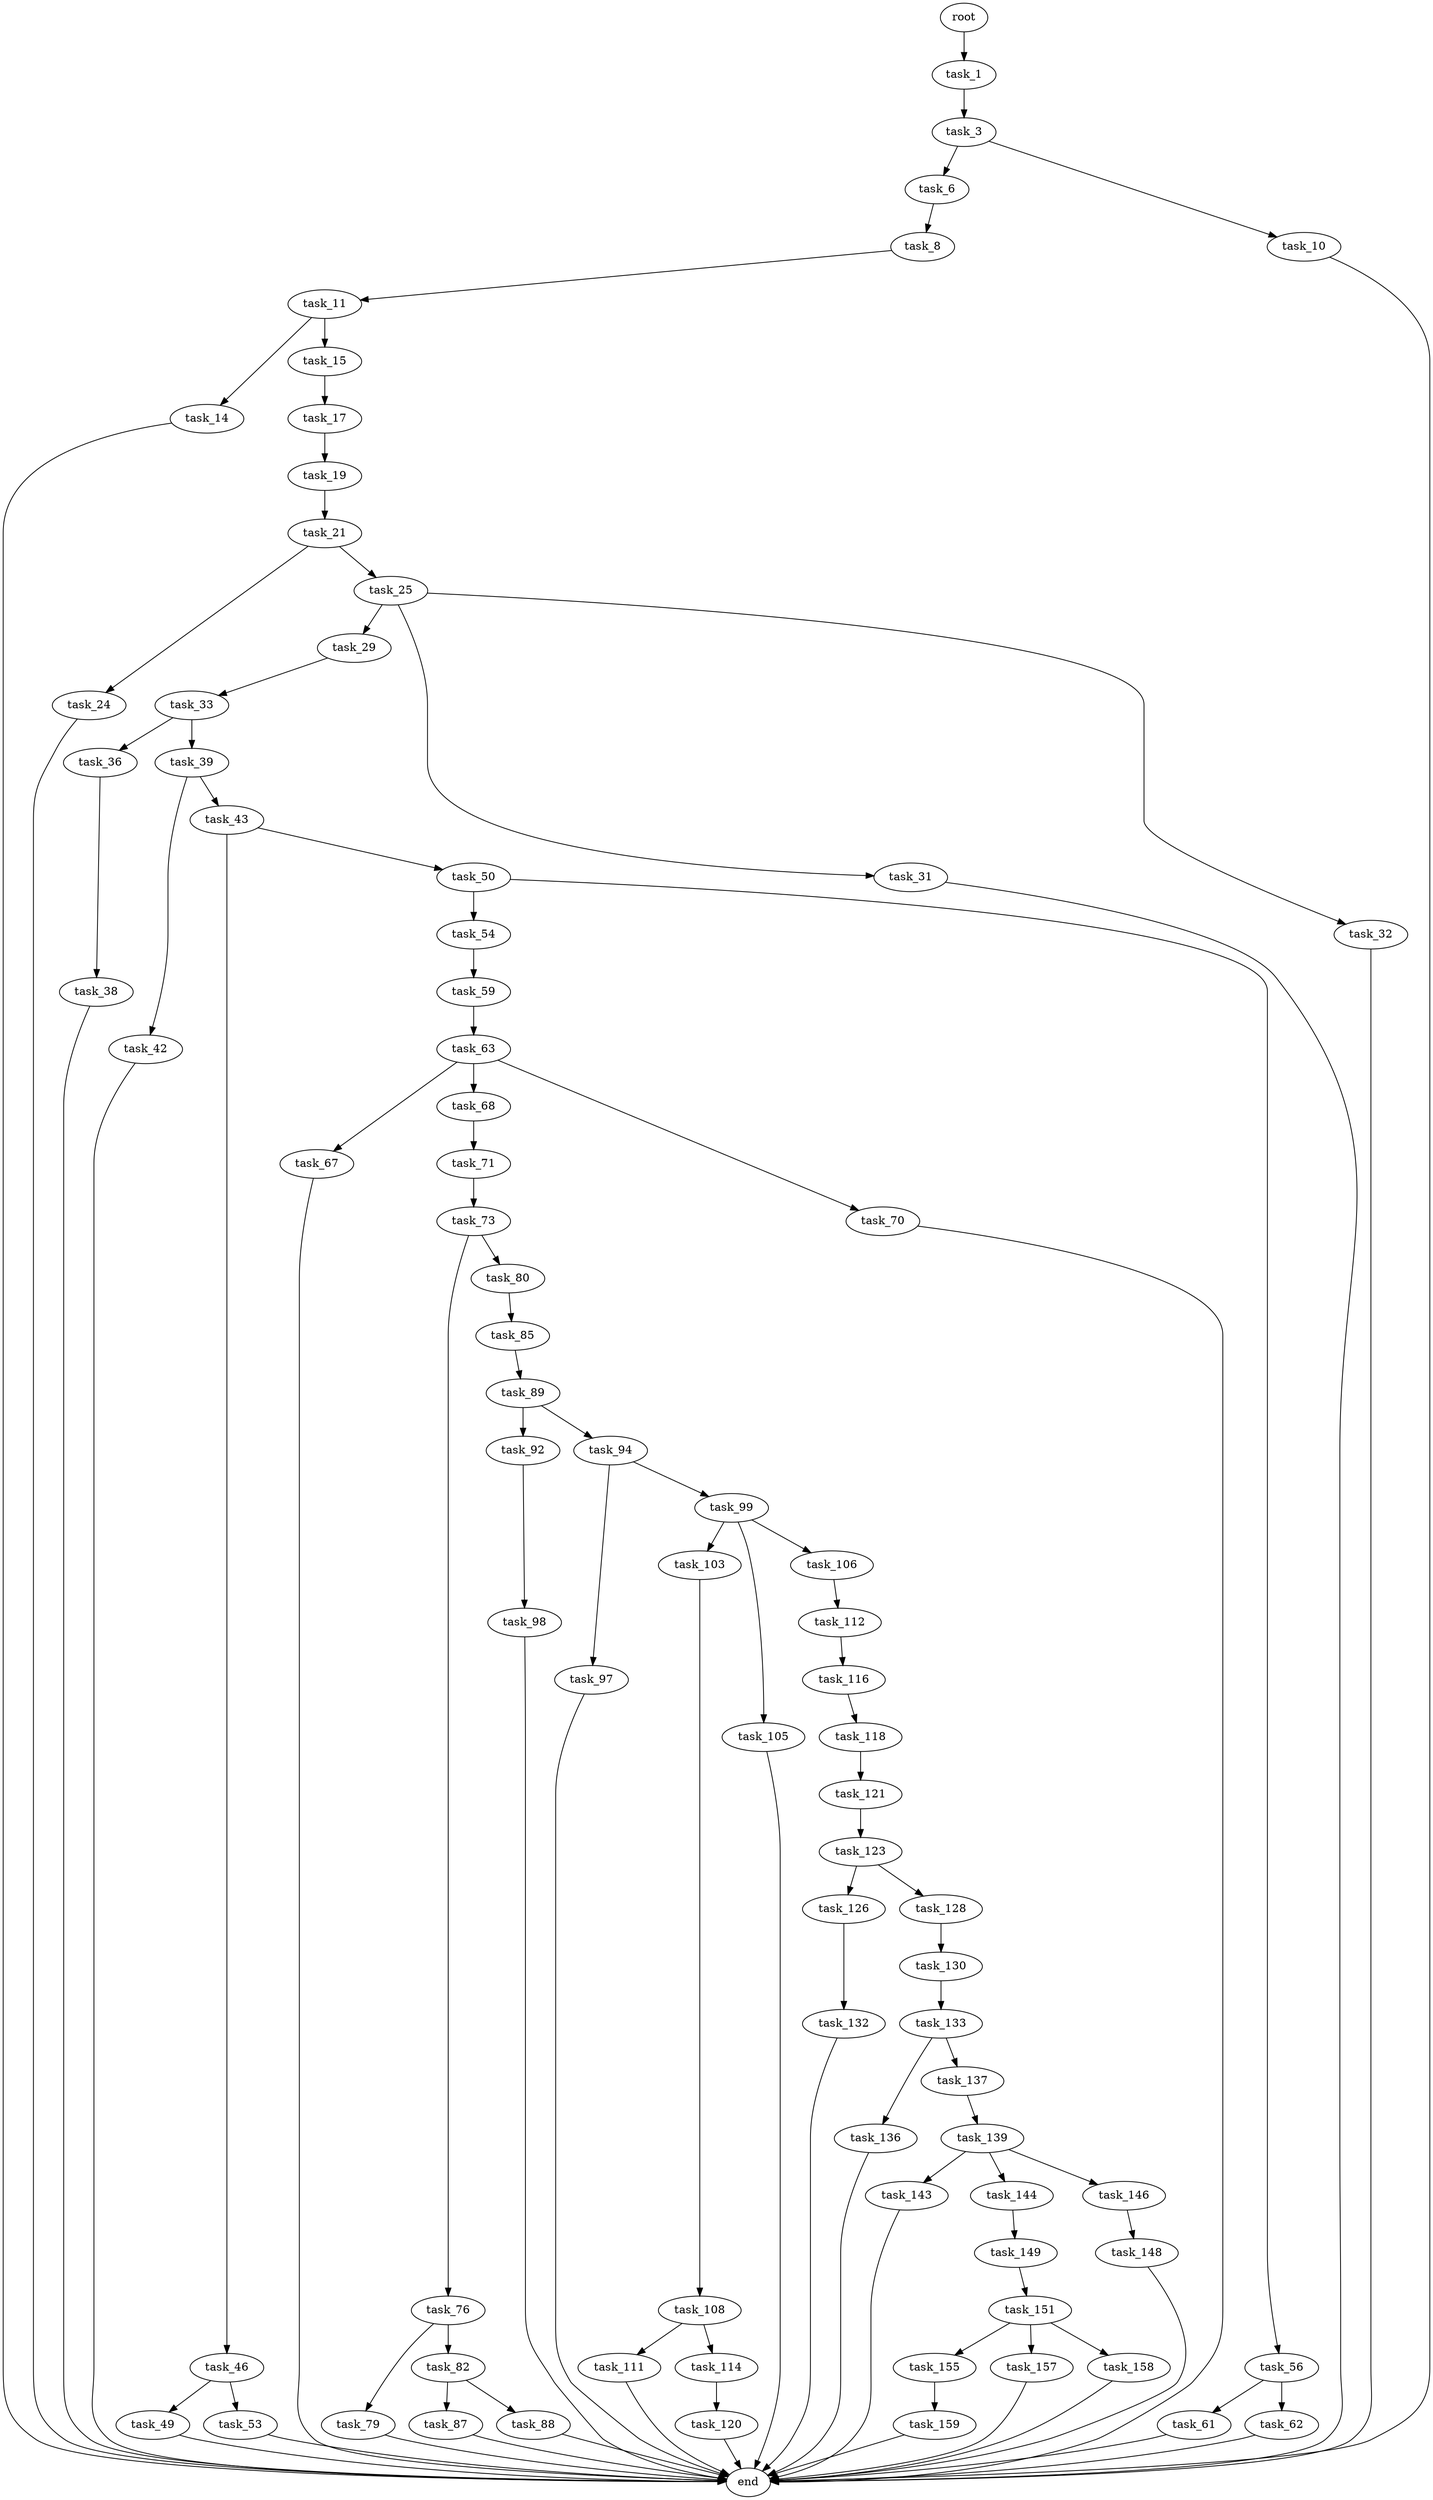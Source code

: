 digraph G {
  root [size="0.000000"];
  task_1 [size="14748445005.000000"];
  task_3 [size="264045503632.000000"];
  task_6 [size="32627441597.000000"];
  task_10 [size="243822289397.000000"];
  task_8 [size="10427683428.000000"];
  task_11 [size="368293445632.000000"];
  end [size="0.000000"];
  task_14 [size="28991029248.000000"];
  task_15 [size="8068997875.000000"];
  task_17 [size="768170146091.000000"];
  task_19 [size="4407788379.000000"];
  task_21 [size="84181567116.000000"];
  task_24 [size="549755813888.000000"];
  task_25 [size="14815292218.000000"];
  task_29 [size="134217728000.000000"];
  task_31 [size="1302935619.000000"];
  task_32 [size="2569443952.000000"];
  task_33 [size="248000946359.000000"];
  task_36 [size="2483317369.000000"];
  task_39 [size="6297809697.000000"];
  task_38 [size="138919247129.000000"];
  task_42 [size="636852184492.000000"];
  task_43 [size="520088482836.000000"];
  task_46 [size="68719476736.000000"];
  task_50 [size="4749080092.000000"];
  task_49 [size="28991029248.000000"];
  task_53 [size="526939665.000000"];
  task_54 [size="773484681680.000000"];
  task_56 [size="690995656.000000"];
  task_59 [size="549755813888.000000"];
  task_61 [size="416215023763.000000"];
  task_62 [size="5090024003.000000"];
  task_63 [size="8735141774.000000"];
  task_67 [size="549755813888.000000"];
  task_68 [size="368293445632.000000"];
  task_70 [size="387144347963.000000"];
  task_71 [size="3563464017.000000"];
  task_73 [size="68719476736.000000"];
  task_76 [size="10212471659.000000"];
  task_80 [size="18605089065.000000"];
  task_79 [size="2824537332.000000"];
  task_82 [size="3039328339.000000"];
  task_85 [size="43208429388.000000"];
  task_87 [size="1138493992520.000000"];
  task_88 [size="12937776848.000000"];
  task_89 [size="94428002449.000000"];
  task_92 [size="10441402088.000000"];
  task_94 [size="26006117883.000000"];
  task_98 [size="15751217556.000000"];
  task_97 [size="18326803462.000000"];
  task_99 [size="782757789696.000000"];
  task_103 [size="169149296278.000000"];
  task_105 [size="147853955952.000000"];
  task_106 [size="345937525448.000000"];
  task_108 [size="134217728000.000000"];
  task_112 [size="1073741824000.000000"];
  task_111 [size="7584699852.000000"];
  task_114 [size="7963617414.000000"];
  task_116 [size="2438843830.000000"];
  task_120 [size="23339420598.000000"];
  task_118 [size="98035412603.000000"];
  task_121 [size="1195506906236.000000"];
  task_123 [size="116833034635.000000"];
  task_126 [size="549755813888.000000"];
  task_128 [size="11770789982.000000"];
  task_132 [size="181960645651.000000"];
  task_130 [size="8217409791.000000"];
  task_133 [size="915830435687.000000"];
  task_136 [size="95621031841.000000"];
  task_137 [size="11659226633.000000"];
  task_139 [size="290430508504.000000"];
  task_143 [size="68719476736.000000"];
  task_144 [size="28991029248.000000"];
  task_146 [size="289256654965.000000"];
  task_149 [size="32705839847.000000"];
  task_148 [size="205514771093.000000"];
  task_151 [size="134217728000.000000"];
  task_155 [size="11474980778.000000"];
  task_157 [size="134217728000.000000"];
  task_158 [size="12239710844.000000"];
  task_159 [size="1073741824000.000000"];

  root -> task_1 [size="1.000000"];
  task_1 -> task_3 [size="33554432.000000"];
  task_3 -> task_6 [size="209715200.000000"];
  task_3 -> task_10 [size="209715200.000000"];
  task_6 -> task_8 [size="838860800.000000"];
  task_10 -> end [size="1.000000"];
  task_8 -> task_11 [size="209715200.000000"];
  task_11 -> task_14 [size="411041792.000000"];
  task_11 -> task_15 [size="411041792.000000"];
  task_14 -> end [size="1.000000"];
  task_15 -> task_17 [size="838860800.000000"];
  task_17 -> task_19 [size="838860800.000000"];
  task_19 -> task_21 [size="301989888.000000"];
  task_21 -> task_24 [size="134217728.000000"];
  task_21 -> task_25 [size="134217728.000000"];
  task_24 -> end [size="1.000000"];
  task_25 -> task_29 [size="301989888.000000"];
  task_25 -> task_31 [size="301989888.000000"];
  task_25 -> task_32 [size="301989888.000000"];
  task_29 -> task_33 [size="209715200.000000"];
  task_31 -> end [size="1.000000"];
  task_32 -> end [size="1.000000"];
  task_33 -> task_36 [size="301989888.000000"];
  task_33 -> task_39 [size="301989888.000000"];
  task_36 -> task_38 [size="75497472.000000"];
  task_39 -> task_42 [size="33554432.000000"];
  task_39 -> task_43 [size="33554432.000000"];
  task_38 -> end [size="1.000000"];
  task_42 -> end [size="1.000000"];
  task_43 -> task_46 [size="536870912.000000"];
  task_43 -> task_50 [size="536870912.000000"];
  task_46 -> task_49 [size="134217728.000000"];
  task_46 -> task_53 [size="134217728.000000"];
  task_50 -> task_54 [size="134217728.000000"];
  task_50 -> task_56 [size="134217728.000000"];
  task_49 -> end [size="1.000000"];
  task_53 -> end [size="1.000000"];
  task_54 -> task_59 [size="679477248.000000"];
  task_56 -> task_61 [size="33554432.000000"];
  task_56 -> task_62 [size="33554432.000000"];
  task_59 -> task_63 [size="536870912.000000"];
  task_61 -> end [size="1.000000"];
  task_62 -> end [size="1.000000"];
  task_63 -> task_67 [size="301989888.000000"];
  task_63 -> task_68 [size="301989888.000000"];
  task_63 -> task_70 [size="301989888.000000"];
  task_67 -> end [size="1.000000"];
  task_68 -> task_71 [size="411041792.000000"];
  task_70 -> end [size="1.000000"];
  task_71 -> task_73 [size="301989888.000000"];
  task_73 -> task_76 [size="134217728.000000"];
  task_73 -> task_80 [size="134217728.000000"];
  task_76 -> task_79 [size="838860800.000000"];
  task_76 -> task_82 [size="838860800.000000"];
  task_80 -> task_85 [size="679477248.000000"];
  task_79 -> end [size="1.000000"];
  task_82 -> task_87 [size="209715200.000000"];
  task_82 -> task_88 [size="209715200.000000"];
  task_85 -> task_89 [size="838860800.000000"];
  task_87 -> end [size="1.000000"];
  task_88 -> end [size="1.000000"];
  task_89 -> task_92 [size="75497472.000000"];
  task_89 -> task_94 [size="75497472.000000"];
  task_92 -> task_98 [size="838860800.000000"];
  task_94 -> task_97 [size="411041792.000000"];
  task_94 -> task_99 [size="411041792.000000"];
  task_98 -> end [size="1.000000"];
  task_97 -> end [size="1.000000"];
  task_99 -> task_103 [size="679477248.000000"];
  task_99 -> task_105 [size="679477248.000000"];
  task_99 -> task_106 [size="679477248.000000"];
  task_103 -> task_108 [size="411041792.000000"];
  task_105 -> end [size="1.000000"];
  task_106 -> task_112 [size="411041792.000000"];
  task_108 -> task_111 [size="209715200.000000"];
  task_108 -> task_114 [size="209715200.000000"];
  task_112 -> task_116 [size="838860800.000000"];
  task_111 -> end [size="1.000000"];
  task_114 -> task_120 [size="134217728.000000"];
  task_116 -> task_118 [size="75497472.000000"];
  task_120 -> end [size="1.000000"];
  task_118 -> task_121 [size="75497472.000000"];
  task_121 -> task_123 [size="838860800.000000"];
  task_123 -> task_126 [size="411041792.000000"];
  task_123 -> task_128 [size="411041792.000000"];
  task_126 -> task_132 [size="536870912.000000"];
  task_128 -> task_130 [size="209715200.000000"];
  task_132 -> end [size="1.000000"];
  task_130 -> task_133 [size="679477248.000000"];
  task_133 -> task_136 [size="679477248.000000"];
  task_133 -> task_137 [size="679477248.000000"];
  task_136 -> end [size="1.000000"];
  task_137 -> task_139 [size="301989888.000000"];
  task_139 -> task_143 [size="209715200.000000"];
  task_139 -> task_144 [size="209715200.000000"];
  task_139 -> task_146 [size="209715200.000000"];
  task_143 -> end [size="1.000000"];
  task_144 -> task_149 [size="75497472.000000"];
  task_146 -> task_148 [size="301989888.000000"];
  task_149 -> task_151 [size="838860800.000000"];
  task_148 -> end [size="1.000000"];
  task_151 -> task_155 [size="209715200.000000"];
  task_151 -> task_157 [size="209715200.000000"];
  task_151 -> task_158 [size="209715200.000000"];
  task_155 -> task_159 [size="301989888.000000"];
  task_157 -> end [size="1.000000"];
  task_158 -> end [size="1.000000"];
  task_159 -> end [size="1.000000"];
}
